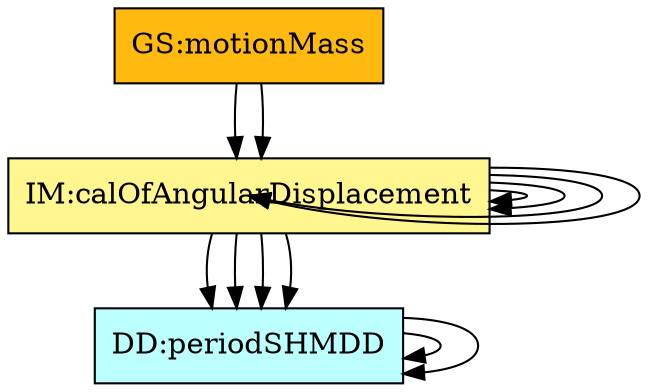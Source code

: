digraph allvsall {
	dataDefn:angularFrequency -> dataDefn:period;
	dataDefn:period -> dataDefn:frequency;
	theory:angFrequencyGD -> dataDefn:frequency;
	theory:angFrequencyGD -> theory:newtonSLR;
	theory:periodPendGD -> dataDefn:frequency;
	theory:periodPendGD -> dataDefn:angularFrequency;
	theory:periodPendGD -> dataDefn:period;
	theory:periodPendGD -> theory:angFrequencyGD;
	theory:angularDisplacementIM -> theory:newtonSLR;
	theory:angularDisplacementIM -> theory:angFrequencyGD;
	instance:calcAngPos -> theory:angularDisplacementIM;
	instance:outputValues -> theory:angularDisplacementIM;


	instance:twoDMotion	[shape=box, color=black, style=filled, fillcolor=mistyrose, label="A:twoDMotion"];
	instance:cartSys	[shape=box, color=black, style=filled, fillcolor=mistyrose, label="A:cartSys"];
	instance:cartSysR	[shape=box, color=black, style=filled, fillcolor=mistyrose, label="A:cartSysR"];
	instance:yAxisDir	[shape=box, color=black, style=filled, fillcolor=mistyrose, label="A:yAxisDir"];

	subgraph A {
	rank="same"
	{instance:twoDMotion, instance:cartSys, instance:cartSysR, instance:yAxisDir}
	}

	dataDefn:ixPos	[shape=box, color=black, style=filled, fillcolor=paleturquoise1, label="DD:positionIX"];
	dataDefn:iyPos	[shape=box, color=black, style=filled, fillcolor=paleturquoise1, label="DD:positionIY"];
	dataDefn:frequency	[shape=box, color=black, style=filled, fillcolor=paleturquoise1, label="DD:frequencyDD"];
	dataDefn:angularFrequency	[shape=box, color=black, style=filled, fillcolor=paleturquoise1, label="DD:angFrequencyDD"];
	dataDefn:period	[shape=box, color=black, style=filled, fillcolor=paleturquoise1, label="DD:periodSHMDD"];

	subgraph DD {
	rank="same"
	{dataDefn:ixPos, dataDefn:iyPos, dataDefn:frequency, dataDefn:angularFrequency, dataDefn:period}
	}

	theory:accelerationTM	[shape=box, color=black, style=filled, fillcolor=pink, label="TM:acceleration"];
	theory:velocityTM	[shape=box, color=black, style=filled, fillcolor=pink, label="TM:velocity"];
	theory:newtonSL	[shape=box, color=black, style=filled, fillcolor=pink, label="TM:NewtonSecLawMot"];
	theory:newtonSLR	[shape=box, color=black, style=filled, fillcolor=pink, label="TM:NewtonSecLawRotMot"];

	subgraph TM {
	rank="same"
	{theory:accelerationTM, theory:velocityTM, theory:newtonSL, theory:newtonSLR}
	}

	theory:xVel	[shape=box, color=black, style=filled, fillcolor=palegreen, label="GD:velocityIX"];
	theory:yVel	[shape=box, color=black, style=filled, fillcolor=palegreen, label="GD:velocityIY"];
	theory:xScalAcc	[shape=box, color=black, style=filled, fillcolor=palegreen, label="GD:accelerationIX"];
	theory:yScalAcc	[shape=box, color=black, style=filled, fillcolor=palegreen, label="GD:accelerationIY"];
	theory:hForceOnPendulum	[shape=box, color=black, style=filled, fillcolor=palegreen, label="GD:hForceOnPendulum"];
	theory:vForceOnPendulum	[shape=box, color=black, style=filled, fillcolor=palegreen, label="GD:vForceOnPendulum"];
	theory:angFrequencyGD	[shape=box, color=black, style=filled, fillcolor=palegreen, label="GD:angFrequencyGD"];
	theory:periodPendGD	[shape=box, color=black, style=filled, fillcolor=palegreen, label="GD:periodPend"];

	subgraph GD {
	rank="same"
	{theory:xVel, theory:yVel, theory:xScalAcc, theory:yScalAcc, theory:hForceOnPendulum, theory:vForceOnPendulum, theory:angFrequencyGD, theory:periodPendGD}
	}

	theory:angularDisplacementIM	[shape=box, color=black, style=filled, fillcolor=khaki1, label="IM:calOfAngularDisplacement"];

	subgraph IM {
	rank="same"
	{theory:angularDisplacementIM}
	}

	instance:inputValues	[shape=box, color=black, style=filled, fillcolor=ivory, label="FR:inputValues"];
	instance:verifyInptVals	[shape=box, color=black, style=filled, fillcolor=ivory, label="FR:verifyInptVals"];
	instance:calcAngPos	[shape=box, color=black, style=filled, fillcolor=ivory, label="FR:calcAngPos"];
	instance:outputValues	[shape=box, color=black, style=filled, fillcolor=ivory, label="FR:outputValues"];
	instance:correct	[shape=box, color=black, style=filled, fillcolor=ivory, label="NFR:correct"];
	instance:portable	[shape=box, color=black, style=filled, fillcolor=ivory, label="NFR:portable"];

	subgraph FR {
	rank="same"
	{instance:inputValues, instance:verifyInptVals, instance:calcAngPos, instance:outputValues, instance:correct, instance:portable}
	}

	instance:motionMass	[shape=box, color=black, style=filled, fillcolor=darkgoldenrod1, label="GS:motionMass"];

	subgraph GS {
	rank="same"
	{instance:motionMass}
	}

}
